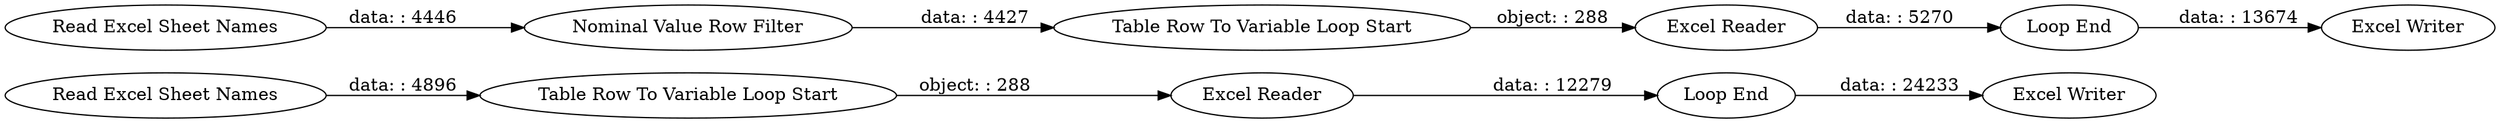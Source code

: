 digraph {
	"7819736794180177483_27" [label="Table Row To Variable Loop Start"]
	"7819736794180177483_29" [label="Loop End"]
	"7819736794180177483_26" [label="Read Excel Sheet Names"]
	"7819736794180177483_33" [label="Loop End"]
	"7819736794180177483_31" [label="Table Row To Variable Loop Start"]
	"7819736794180177483_30" [label="Read Excel Sheet Names"]
	"7819736794180177483_32" [label="Excel Reader"]
	"7819736794180177483_34" [label="Excel Writer"]
	"7819736794180177483_35" [label="Nominal Value Row Filter"]
	"7819736794180177483_28" [label="Excel Reader"]
	"7819736794180177483_16" [label="Excel Writer"]
	"7819736794180177483_26" -> "7819736794180177483_27" [label="data: : 4896"]
	"7819736794180177483_30" -> "7819736794180177483_35" [label="data: : 4446"]
	"7819736794180177483_33" -> "7819736794180177483_34" [label="data: : 13674"]
	"7819736794180177483_31" -> "7819736794180177483_32" [label="object: : 288"]
	"7819736794180177483_27" -> "7819736794180177483_28" [label="object: : 288"]
	"7819736794180177483_35" -> "7819736794180177483_31" [label="data: : 4427"]
	"7819736794180177483_28" -> "7819736794180177483_29" [label="data: : 12279"]
	"7819736794180177483_32" -> "7819736794180177483_33" [label="data: : 5270"]
	"7819736794180177483_29" -> "7819736794180177483_16" [label="data: : 24233"]
	rankdir=LR
}

